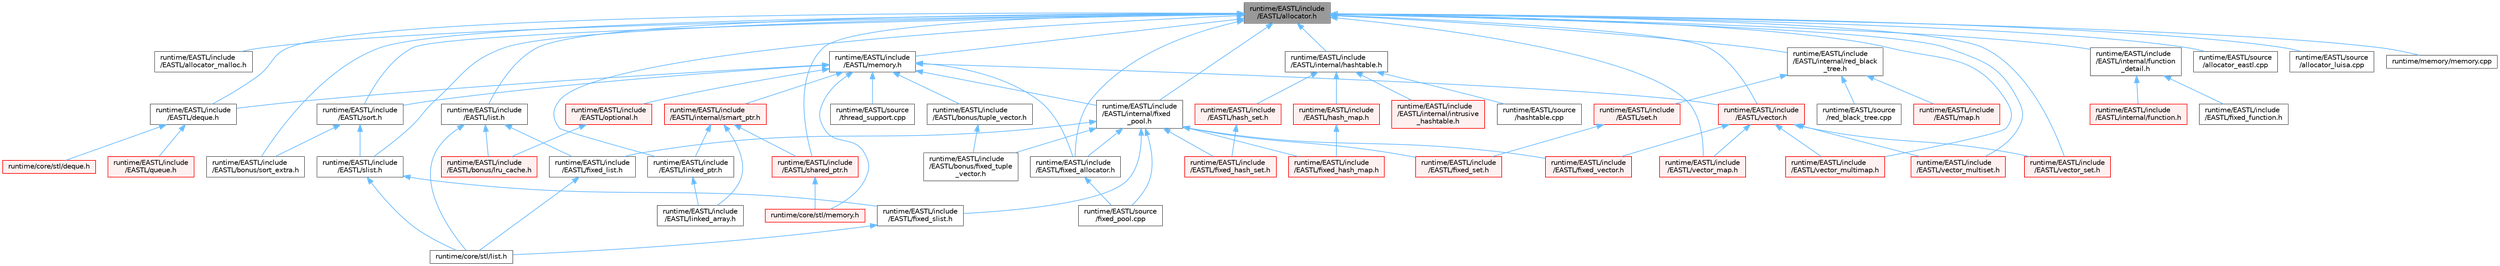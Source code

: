 digraph "runtime/EASTL/include/EASTL/allocator.h"
{
 // LATEX_PDF_SIZE
  bgcolor="transparent";
  edge [fontname=Helvetica,fontsize=10,labelfontname=Helvetica,labelfontsize=10];
  node [fontname=Helvetica,fontsize=10,shape=box,height=0.2,width=0.4];
  Node1 [id="Node000001",label="runtime/EASTL/include\l/EASTL/allocator.h",height=0.2,width=0.4,color="gray40", fillcolor="grey60", style="filled", fontcolor="black",tooltip=" "];
  Node1 -> Node2 [id="edge1_Node000001_Node000002",dir="back",color="steelblue1",style="solid",tooltip=" "];
  Node2 [id="Node000002",label="runtime/EASTL/include\l/EASTL/allocator_malloc.h",height=0.2,width=0.4,color="grey40", fillcolor="white", style="filled",URL="$allocator__malloc_8h.html",tooltip=" "];
  Node1 -> Node3 [id="edge2_Node000001_Node000003",dir="back",color="steelblue1",style="solid",tooltip=" "];
  Node3 [id="Node000003",label="runtime/EASTL/include\l/EASTL/bonus/sort_extra.h",height=0.2,width=0.4,color="grey40", fillcolor="white", style="filled",URL="$sort__extra_8h.html",tooltip=" "];
  Node1 -> Node4 [id="edge3_Node000001_Node000004",dir="back",color="steelblue1",style="solid",tooltip=" "];
  Node4 [id="Node000004",label="runtime/EASTL/include\l/EASTL/deque.h",height=0.2,width=0.4,color="grey40", fillcolor="white", style="filled",URL="$_e_a_s_t_l_2include_2_e_a_s_t_l_2deque_8h.html",tooltip=" "];
  Node4 -> Node5 [id="edge4_Node000004_Node000005",dir="back",color="steelblue1",style="solid",tooltip=" "];
  Node5 [id="Node000005",label="runtime/EASTL/include\l/EASTL/queue.h",height=0.2,width=0.4,color="red", fillcolor="#FFF0F0", style="filled",URL="$_e_a_s_t_l_2include_2_e_a_s_t_l_2queue_8h.html",tooltip=" "];
  Node4 -> Node8 [id="edge5_Node000004_Node000008",dir="back",color="steelblue1",style="solid",tooltip=" "];
  Node8 [id="Node000008",label="runtime/core/stl/deque.h",height=0.2,width=0.4,color="red", fillcolor="#FFF0F0", style="filled",URL="$core_2stl_2deque_8h.html",tooltip=" "];
  Node1 -> Node9 [id="edge6_Node000001_Node000009",dir="back",color="steelblue1",style="solid",tooltip=" "];
  Node9 [id="Node000009",label="runtime/EASTL/include\l/EASTL/fixed_allocator.h",height=0.2,width=0.4,color="grey40", fillcolor="white", style="filled",URL="$fixed__allocator_8h.html",tooltip=" "];
  Node9 -> Node10 [id="edge7_Node000009_Node000010",dir="back",color="steelblue1",style="solid",tooltip=" "];
  Node10 [id="Node000010",label="runtime/EASTL/source\l/fixed_pool.cpp",height=0.2,width=0.4,color="grey40", fillcolor="white", style="filled",URL="$fixed__pool_8cpp.html",tooltip=" "];
  Node1 -> Node11 [id="edge8_Node000001_Node000011",dir="back",color="steelblue1",style="solid",tooltip=" "];
  Node11 [id="Node000011",label="runtime/EASTL/include\l/EASTL/internal/fixed\l_pool.h",height=0.2,width=0.4,color="grey40", fillcolor="white", style="filled",URL="$fixed__pool_8h.html",tooltip=" "];
  Node11 -> Node12 [id="edge9_Node000011_Node000012",dir="back",color="steelblue1",style="solid",tooltip=" "];
  Node12 [id="Node000012",label="runtime/EASTL/include\l/EASTL/bonus/fixed_tuple\l_vector.h",height=0.2,width=0.4,color="grey40", fillcolor="white", style="filled",URL="$fixed__tuple__vector_8h.html",tooltip=" "];
  Node11 -> Node9 [id="edge10_Node000011_Node000009",dir="back",color="steelblue1",style="solid",tooltip=" "];
  Node11 -> Node13 [id="edge11_Node000011_Node000013",dir="back",color="steelblue1",style="solid",tooltip=" "];
  Node13 [id="Node000013",label="runtime/EASTL/include\l/EASTL/fixed_hash_map.h",height=0.2,width=0.4,color="red", fillcolor="#FFF0F0", style="filled",URL="$fixed__hash__map_8h.html",tooltip=" "];
  Node11 -> Node15 [id="edge12_Node000011_Node000015",dir="back",color="steelblue1",style="solid",tooltip=" "];
  Node15 [id="Node000015",label="runtime/EASTL/include\l/EASTL/fixed_hash_set.h",height=0.2,width=0.4,color="red", fillcolor="#FFF0F0", style="filled",URL="$fixed__hash__set_8h.html",tooltip=" "];
  Node11 -> Node16 [id="edge13_Node000011_Node000016",dir="back",color="steelblue1",style="solid",tooltip=" "];
  Node16 [id="Node000016",label="runtime/EASTL/include\l/EASTL/fixed_list.h",height=0.2,width=0.4,color="grey40", fillcolor="white", style="filled",URL="$fixed__list_8h.html",tooltip=" "];
  Node16 -> Node17 [id="edge14_Node000016_Node000017",dir="back",color="steelblue1",style="solid",tooltip=" "];
  Node17 [id="Node000017",label="runtime/core/stl/list.h",height=0.2,width=0.4,color="grey40", fillcolor="white", style="filled",URL="$core_2stl_2list_8h.html",tooltip=" "];
  Node11 -> Node18 [id="edge15_Node000011_Node000018",dir="back",color="steelblue1",style="solid",tooltip=" "];
  Node18 [id="Node000018",label="runtime/EASTL/include\l/EASTL/fixed_set.h",height=0.2,width=0.4,color="red", fillcolor="#FFF0F0", style="filled",URL="$fixed__set_8h.html",tooltip=" "];
  Node11 -> Node20 [id="edge16_Node000011_Node000020",dir="back",color="steelblue1",style="solid",tooltip=" "];
  Node20 [id="Node000020",label="runtime/EASTL/include\l/EASTL/fixed_slist.h",height=0.2,width=0.4,color="grey40", fillcolor="white", style="filled",URL="$fixed__slist_8h.html",tooltip=" "];
  Node20 -> Node17 [id="edge17_Node000020_Node000017",dir="back",color="steelblue1",style="solid",tooltip=" "];
  Node11 -> Node21 [id="edge18_Node000011_Node000021",dir="back",color="steelblue1",style="solid",tooltip=" "];
  Node21 [id="Node000021",label="runtime/EASTL/include\l/EASTL/fixed_vector.h",height=0.2,width=0.4,color="red", fillcolor="#FFF0F0", style="filled",URL="$fixed__vector_8h.html",tooltip=" "];
  Node11 -> Node10 [id="edge19_Node000011_Node000010",dir="back",color="steelblue1",style="solid",tooltip=" "];
  Node1 -> Node97 [id="edge20_Node000001_Node000097",dir="back",color="steelblue1",style="solid",tooltip=" "];
  Node97 [id="Node000097",label="runtime/EASTL/include\l/EASTL/internal/function\l_detail.h",height=0.2,width=0.4,color="grey40", fillcolor="white", style="filled",URL="$function__detail_8h.html",tooltip=" "];
  Node97 -> Node98 [id="edge21_Node000097_Node000098",dir="back",color="steelblue1",style="solid",tooltip=" "];
  Node98 [id="Node000098",label="runtime/EASTL/include\l/EASTL/fixed_function.h",height=0.2,width=0.4,color="grey40", fillcolor="white", style="filled",URL="$fixed__function_8h.html",tooltip=" "];
  Node97 -> Node99 [id="edge22_Node000097_Node000099",dir="back",color="steelblue1",style="solid",tooltip=" "];
  Node99 [id="Node000099",label="runtime/EASTL/include\l/EASTL/internal/function.h",height=0.2,width=0.4,color="red", fillcolor="#FFF0F0", style="filled",URL="$_e_a_s_t_l_2include_2_e_a_s_t_l_2internal_2function_8h.html",tooltip=" "];
  Node1 -> Node761 [id="edge23_Node000001_Node000761",dir="back",color="steelblue1",style="solid",tooltip=" "];
  Node761 [id="Node000761",label="runtime/EASTL/include\l/EASTL/internal/hashtable.h",height=0.2,width=0.4,color="grey40", fillcolor="white", style="filled",URL="$hashtable_8h.html",tooltip=" "];
  Node761 -> Node762 [id="edge24_Node000761_Node000762",dir="back",color="steelblue1",style="solid",tooltip=" "];
  Node762 [id="Node000762",label="runtime/EASTL/include\l/EASTL/hash_map.h",height=0.2,width=0.4,color="red", fillcolor="#FFF0F0", style="filled",URL="$hash__map_8h.html",tooltip=" "];
  Node762 -> Node13 [id="edge25_Node000762_Node000013",dir="back",color="steelblue1",style="solid",tooltip=" "];
  Node761 -> Node766 [id="edge26_Node000761_Node000766",dir="back",color="steelblue1",style="solid",tooltip=" "];
  Node766 [id="Node000766",label="runtime/EASTL/include\l/EASTL/hash_set.h",height=0.2,width=0.4,color="red", fillcolor="#FFF0F0", style="filled",URL="$hash__set_8h.html",tooltip=" "];
  Node766 -> Node15 [id="edge27_Node000766_Node000015",dir="back",color="steelblue1",style="solid",tooltip=" "];
  Node761 -> Node768 [id="edge28_Node000761_Node000768",dir="back",color="steelblue1",style="solid",tooltip=" "];
  Node768 [id="Node000768",label="runtime/EASTL/include\l/EASTL/internal/intrusive\l_hashtable.h",height=0.2,width=0.4,color="red", fillcolor="#FFF0F0", style="filled",URL="$intrusive__hashtable_8h.html",tooltip=" "];
  Node761 -> Node771 [id="edge29_Node000761_Node000771",dir="back",color="steelblue1",style="solid",tooltip=" "];
  Node771 [id="Node000771",label="runtime/EASTL/source\l/hashtable.cpp",height=0.2,width=0.4,color="grey40", fillcolor="white", style="filled",URL="$hashtable_8cpp.html",tooltip=" "];
  Node1 -> Node1089 [id="edge30_Node000001_Node001089",dir="back",color="steelblue1",style="solid",tooltip=" "];
  Node1089 [id="Node001089",label="runtime/EASTL/include\l/EASTL/internal/red_black\l_tree.h",height=0.2,width=0.4,color="grey40", fillcolor="white", style="filled",URL="$red__black__tree_8h.html",tooltip=" "];
  Node1089 -> Node1090 [id="edge31_Node001089_Node001090",dir="back",color="steelblue1",style="solid",tooltip=" "];
  Node1090 [id="Node001090",label="runtime/EASTL/include\l/EASTL/map.h",height=0.2,width=0.4,color="red", fillcolor="#FFF0F0", style="filled",URL="$runtime_2_e_a_s_t_l_2include_2_e_a_s_t_l_2map_8h.html",tooltip=" "];
  Node1089 -> Node1093 [id="edge32_Node001089_Node001093",dir="back",color="steelblue1",style="solid",tooltip=" "];
  Node1093 [id="Node001093",label="runtime/EASTL/include\l/EASTL/set.h",height=0.2,width=0.4,color="red", fillcolor="#FFF0F0", style="filled",URL="$set_8h.html",tooltip=" "];
  Node1093 -> Node18 [id="edge33_Node001093_Node000018",dir="back",color="steelblue1",style="solid",tooltip=" "];
  Node1089 -> Node1094 [id="edge34_Node001089_Node001094",dir="back",color="steelblue1",style="solid",tooltip=" "];
  Node1094 [id="Node001094",label="runtime/EASTL/source\l/red_black_tree.cpp",height=0.2,width=0.4,color="grey40", fillcolor="white", style="filled",URL="$red__black__tree_8cpp.html",tooltip=" "];
  Node1 -> Node1102 [id="edge35_Node000001_Node001102",dir="back",color="steelblue1",style="solid",tooltip=" "];
  Node1102 [id="Node001102",label="runtime/EASTL/include\l/EASTL/linked_ptr.h",height=0.2,width=0.4,color="grey40", fillcolor="white", style="filled",URL="$linked__ptr_8h.html",tooltip=" "];
  Node1102 -> Node1101 [id="edge36_Node001102_Node001101",dir="back",color="steelblue1",style="solid",tooltip=" "];
  Node1101 [id="Node001101",label="runtime/EASTL/include\l/EASTL/linked_array.h",height=0.2,width=0.4,color="grey40", fillcolor="white", style="filled",URL="$linked__array_8h.html",tooltip=" "];
  Node1 -> Node1097 [id="edge37_Node000001_Node001097",dir="back",color="steelblue1",style="solid",tooltip=" "];
  Node1097 [id="Node001097",label="runtime/EASTL/include\l/EASTL/list.h",height=0.2,width=0.4,color="grey40", fillcolor="white", style="filled",URL="$_e_a_s_t_l_2include_2_e_a_s_t_l_2list_8h.html",tooltip=" "];
  Node1097 -> Node764 [id="edge38_Node001097_Node000764",dir="back",color="steelblue1",style="solid",tooltip=" "];
  Node764 [id="Node000764",label="runtime/EASTL/include\l/EASTL/bonus/lru_cache.h",height=0.2,width=0.4,color="red", fillcolor="#FFF0F0", style="filled",URL="$_e_a_s_t_l_2include_2_e_a_s_t_l_2bonus_2lru__cache_8h.html",tooltip=" "];
  Node1097 -> Node16 [id="edge39_Node001097_Node000016",dir="back",color="steelblue1",style="solid",tooltip=" "];
  Node1097 -> Node17 [id="edge40_Node001097_Node000017",dir="back",color="steelblue1",style="solid",tooltip=" "];
  Node1 -> Node1098 [id="edge41_Node000001_Node001098",dir="back",color="steelblue1",style="solid",tooltip=" "];
  Node1098 [id="Node001098",label="runtime/EASTL/include\l/EASTL/memory.h",height=0.2,width=0.4,color="grey40", fillcolor="white", style="filled",URL="$runtime_2_e_a_s_t_l_2include_2_e_a_s_t_l_2memory_8h.html",tooltip=" "];
  Node1098 -> Node1099 [id="edge42_Node001098_Node001099",dir="back",color="steelblue1",style="solid",tooltip=" "];
  Node1099 [id="Node001099",label="runtime/EASTL/include\l/EASTL/bonus/tuple_vector.h",height=0.2,width=0.4,color="grey40", fillcolor="white", style="filled",URL="$tuple__vector_8h.html",tooltip=" "];
  Node1099 -> Node12 [id="edge43_Node001099_Node000012",dir="back",color="steelblue1",style="solid",tooltip=" "];
  Node1098 -> Node4 [id="edge44_Node001098_Node000004",dir="back",color="steelblue1",style="solid",tooltip=" "];
  Node1098 -> Node9 [id="edge45_Node001098_Node000009",dir="back",color="steelblue1",style="solid",tooltip=" "];
  Node1098 -> Node11 [id="edge46_Node001098_Node000011",dir="back",color="steelblue1",style="solid",tooltip=" "];
  Node1098 -> Node1100 [id="edge47_Node001098_Node001100",dir="back",color="steelblue1",style="solid",tooltip=" "];
  Node1100 [id="Node001100",label="runtime/EASTL/include\l/EASTL/internal/smart_ptr.h",height=0.2,width=0.4,color="red", fillcolor="#FFF0F0", style="filled",URL="$smart__ptr_8h.html",tooltip=" "];
  Node1100 -> Node1101 [id="edge48_Node001100_Node001101",dir="back",color="steelblue1",style="solid",tooltip=" "];
  Node1100 -> Node1102 [id="edge49_Node001100_Node001102",dir="back",color="steelblue1",style="solid",tooltip=" "];
  Node1100 -> Node756 [id="edge50_Node001100_Node000756",dir="back",color="steelblue1",style="solid",tooltip=" "];
  Node756 [id="Node000756",label="runtime/EASTL/include\l/EASTL/shared_ptr.h",height=0.2,width=0.4,color="red", fillcolor="#FFF0F0", style="filled",URL="$shared__ptr_8h.html",tooltip=" "];
  Node756 -> Node104 [id="edge51_Node000756_Node000104",dir="back",color="steelblue1",style="solid",tooltip=" "];
  Node104 [id="Node000104",label="runtime/core/stl/memory.h",height=0.2,width=0.4,color="red", fillcolor="#FFF0F0", style="filled",URL="$runtime_2core_2stl_2memory_8h.html",tooltip=" "];
  Node1098 -> Node1107 [id="edge52_Node001098_Node001107",dir="back",color="steelblue1",style="solid",tooltip=" "];
  Node1107 [id="Node001107",label="runtime/EASTL/include\l/EASTL/optional.h",height=0.2,width=0.4,color="red", fillcolor="#FFF0F0", style="filled",URL="$_e_a_s_t_l_2include_2_e_a_s_t_l_2optional_8h.html",tooltip=" "];
  Node1107 -> Node764 [id="edge53_Node001107_Node000764",dir="back",color="steelblue1",style="solid",tooltip=" "];
  Node1098 -> Node1110 [id="edge54_Node001098_Node001110",dir="back",color="steelblue1",style="solid",tooltip=" "];
  Node1110 [id="Node001110",label="runtime/EASTL/include\l/EASTL/sort.h",height=0.2,width=0.4,color="grey40", fillcolor="white", style="filled",URL="$sort_8h.html",tooltip=" "];
  Node1110 -> Node3 [id="edge55_Node001110_Node000003",dir="back",color="steelblue1",style="solid",tooltip=" "];
  Node1110 -> Node1111 [id="edge56_Node001110_Node001111",dir="back",color="steelblue1",style="solid",tooltip=" "];
  Node1111 [id="Node001111",label="runtime/EASTL/include\l/EASTL/slist.h",height=0.2,width=0.4,color="grey40", fillcolor="white", style="filled",URL="$slist_8h.html",tooltip=" "];
  Node1111 -> Node20 [id="edge57_Node001111_Node000020",dir="back",color="steelblue1",style="solid",tooltip=" "];
  Node1111 -> Node17 [id="edge58_Node001111_Node000017",dir="back",color="steelblue1",style="solid",tooltip=" "];
  Node1098 -> Node1112 [id="edge59_Node001098_Node001112",dir="back",color="steelblue1",style="solid",tooltip=" "];
  Node1112 [id="Node001112",label="runtime/EASTL/include\l/EASTL/vector.h",height=0.2,width=0.4,color="red", fillcolor="#FFF0F0", style="filled",URL="$runtime_2_e_a_s_t_l_2include_2_e_a_s_t_l_2vector_8h.html",tooltip=" "];
  Node1112 -> Node21 [id="edge60_Node001112_Node000021",dir="back",color="steelblue1",style="solid",tooltip=" "];
  Node1112 -> Node1118 [id="edge61_Node001112_Node001118",dir="back",color="steelblue1",style="solid",tooltip=" "];
  Node1118 [id="Node001118",label="runtime/EASTL/include\l/EASTL/vector_map.h",height=0.2,width=0.4,color="red", fillcolor="#FFF0F0", style="filled",URL="$_e_a_s_t_l_2include_2_e_a_s_t_l_2vector__map_8h.html",tooltip=" "];
  Node1112 -> Node1120 [id="edge62_Node001112_Node001120",dir="back",color="steelblue1",style="solid",tooltip=" "];
  Node1120 [id="Node001120",label="runtime/EASTL/include\l/EASTL/vector_multimap.h",height=0.2,width=0.4,color="red", fillcolor="#FFF0F0", style="filled",URL="$vector__multimap_8h.html",tooltip=" "];
  Node1112 -> Node1121 [id="edge63_Node001112_Node001121",dir="back",color="steelblue1",style="solid",tooltip=" "];
  Node1121 [id="Node001121",label="runtime/EASTL/include\l/EASTL/vector_multiset.h",height=0.2,width=0.4,color="red", fillcolor="#FFF0F0", style="filled",URL="$vector__multiset_8h.html",tooltip=" "];
  Node1112 -> Node1122 [id="edge64_Node001112_Node001122",dir="back",color="steelblue1",style="solid",tooltip=" "];
  Node1122 [id="Node001122",label="runtime/EASTL/include\l/EASTL/vector_set.h",height=0.2,width=0.4,color="red", fillcolor="#FFF0F0", style="filled",URL="$vector__set_8h.html",tooltip=" "];
  Node1098 -> Node1124 [id="edge65_Node001098_Node001124",dir="back",color="steelblue1",style="solid",tooltip=" "];
  Node1124 [id="Node001124",label="runtime/EASTL/source\l/thread_support.cpp",height=0.2,width=0.4,color="grey40", fillcolor="white", style="filled",URL="$thread__support_8cpp.html",tooltip=" "];
  Node1098 -> Node104 [id="edge66_Node001098_Node000104",dir="back",color="steelblue1",style="solid",tooltip=" "];
  Node1 -> Node756 [id="edge67_Node000001_Node000756",dir="back",color="steelblue1",style="solid",tooltip=" "];
  Node1 -> Node1111 [id="edge68_Node000001_Node001111",dir="back",color="steelblue1",style="solid",tooltip=" "];
  Node1 -> Node1110 [id="edge69_Node000001_Node001110",dir="back",color="steelblue1",style="solid",tooltip=" "];
  Node1 -> Node1112 [id="edge70_Node000001_Node001112",dir="back",color="steelblue1",style="solid",tooltip=" "];
  Node1 -> Node1118 [id="edge71_Node000001_Node001118",dir="back",color="steelblue1",style="solid",tooltip=" "];
  Node1 -> Node1120 [id="edge72_Node000001_Node001120",dir="back",color="steelblue1",style="solid",tooltip=" "];
  Node1 -> Node1121 [id="edge73_Node000001_Node001121",dir="back",color="steelblue1",style="solid",tooltip=" "];
  Node1 -> Node1122 [id="edge74_Node000001_Node001122",dir="back",color="steelblue1",style="solid",tooltip=" "];
  Node1 -> Node1129 [id="edge75_Node000001_Node001129",dir="back",color="steelblue1",style="solid",tooltip=" "];
  Node1129 [id="Node001129",label="runtime/EASTL/source\l/allocator_eastl.cpp",height=0.2,width=0.4,color="grey40", fillcolor="white", style="filled",URL="$allocator__eastl_8cpp.html",tooltip=" "];
  Node1 -> Node1130 [id="edge76_Node000001_Node001130",dir="back",color="steelblue1",style="solid",tooltip=" "];
  Node1130 [id="Node001130",label="runtime/EASTL/source\l/allocator_luisa.cpp",height=0.2,width=0.4,color="grey40", fillcolor="white", style="filled",URL="$allocator__luisa_8cpp.html",tooltip=" "];
  Node1 -> Node1131 [id="edge77_Node000001_Node001131",dir="back",color="steelblue1",style="solid",tooltip=" "];
  Node1131 [id="Node001131",label="runtime/memory/memory.cpp",height=0.2,width=0.4,color="grey40", fillcolor="white", style="filled",URL="$memory_2memory_8cpp.html",tooltip=" "];
}
